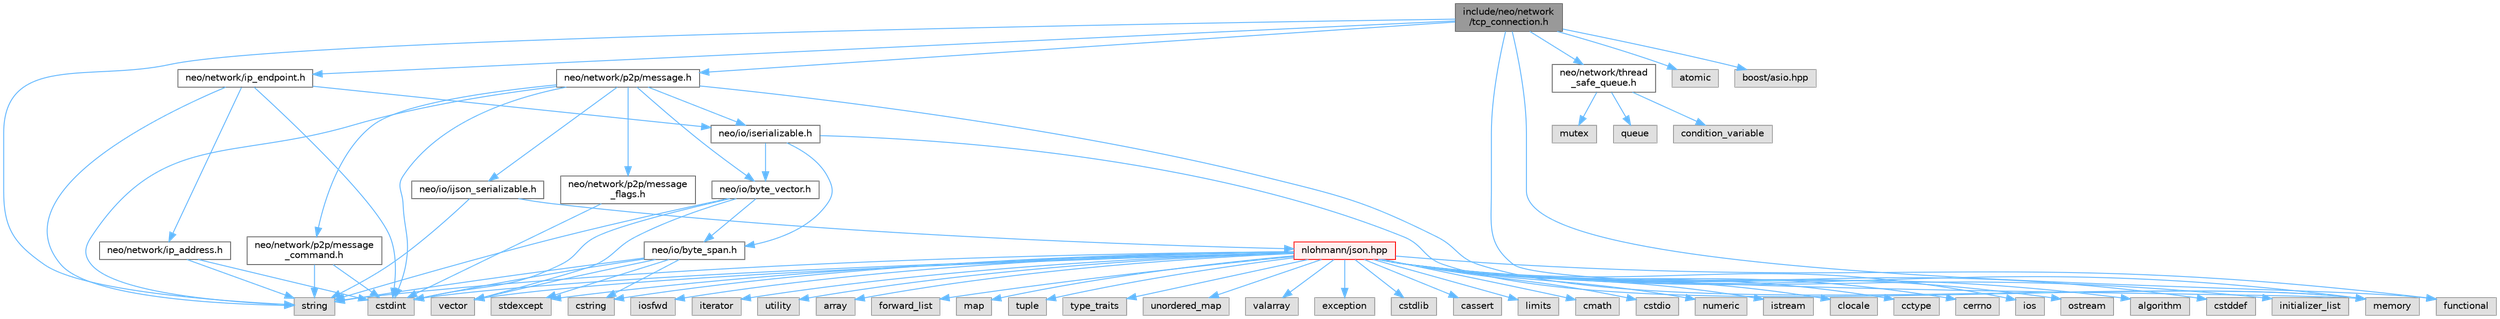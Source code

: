 digraph "include/neo/network/tcp_connection.h"
{
 // LATEX_PDF_SIZE
  bgcolor="transparent";
  edge [fontname=Helvetica,fontsize=10,labelfontname=Helvetica,labelfontsize=10];
  node [fontname=Helvetica,fontsize=10,shape=box,height=0.2,width=0.4];
  Node1 [id="Node000001",label="include/neo/network\l/tcp_connection.h",height=0.2,width=0.4,color="gray40", fillcolor="grey60", style="filled", fontcolor="black",tooltip=" "];
  Node1 -> Node2 [id="edge76_Node000001_Node000002",color="steelblue1",style="solid",tooltip=" "];
  Node2 [id="Node000002",label="neo/network/ip_endpoint.h",height=0.2,width=0.4,color="grey40", fillcolor="white", style="filled",URL="$ip__endpoint_8h.html",tooltip=" "];
  Node2 -> Node3 [id="edge77_Node000002_Node000003",color="steelblue1",style="solid",tooltip=" "];
  Node3 [id="Node000003",label="neo/io/iserializable.h",height=0.2,width=0.4,color="grey40", fillcolor="white", style="filled",URL="$iserializable_8h.html",tooltip=" "];
  Node3 -> Node4 [id="edge78_Node000003_Node000004",color="steelblue1",style="solid",tooltip=" "];
  Node4 [id="Node000004",label="neo/io/byte_span.h",height=0.2,width=0.4,color="grey40", fillcolor="white", style="filled",URL="$io_2byte__span_8h.html",tooltip=" "];
  Node4 -> Node5 [id="edge79_Node000004_Node000005",color="steelblue1",style="solid",tooltip=" "];
  Node5 [id="Node000005",label="cstdint",height=0.2,width=0.4,color="grey60", fillcolor="#E0E0E0", style="filled",tooltip=" "];
  Node4 -> Node6 [id="edge80_Node000004_Node000006",color="steelblue1",style="solid",tooltip=" "];
  Node6 [id="Node000006",label="cstring",height=0.2,width=0.4,color="grey60", fillcolor="#E0E0E0", style="filled",tooltip=" "];
  Node4 -> Node7 [id="edge81_Node000004_Node000007",color="steelblue1",style="solid",tooltip=" "];
  Node7 [id="Node000007",label="stdexcept",height=0.2,width=0.4,color="grey60", fillcolor="#E0E0E0", style="filled",tooltip=" "];
  Node4 -> Node8 [id="edge82_Node000004_Node000008",color="steelblue1",style="solid",tooltip=" "];
  Node8 [id="Node000008",label="string",height=0.2,width=0.4,color="grey60", fillcolor="#E0E0E0", style="filled",tooltip=" "];
  Node4 -> Node9 [id="edge83_Node000004_Node000009",color="steelblue1",style="solid",tooltip=" "];
  Node9 [id="Node000009",label="vector",height=0.2,width=0.4,color="grey60", fillcolor="#E0E0E0", style="filled",tooltip=" "];
  Node3 -> Node10 [id="edge84_Node000003_Node000010",color="steelblue1",style="solid",tooltip=" "];
  Node10 [id="Node000010",label="neo/io/byte_vector.h",height=0.2,width=0.4,color="grey40", fillcolor="white", style="filled",URL="$io_2byte__vector_8h.html",tooltip=" "];
  Node10 -> Node4 [id="edge85_Node000010_Node000004",color="steelblue1",style="solid",tooltip=" "];
  Node10 -> Node5 [id="edge86_Node000010_Node000005",color="steelblue1",style="solid",tooltip=" "];
  Node10 -> Node8 [id="edge87_Node000010_Node000008",color="steelblue1",style="solid",tooltip=" "];
  Node10 -> Node9 [id="edge88_Node000010_Node000009",color="steelblue1",style="solid",tooltip=" "];
  Node3 -> Node11 [id="edge89_Node000003_Node000011",color="steelblue1",style="solid",tooltip=" "];
  Node11 [id="Node000011",label="memory",height=0.2,width=0.4,color="grey60", fillcolor="#E0E0E0", style="filled",tooltip=" "];
  Node2 -> Node12 [id="edge90_Node000002_Node000012",color="steelblue1",style="solid",tooltip=" "];
  Node12 [id="Node000012",label="neo/network/ip_address.h",height=0.2,width=0.4,color="grey40", fillcolor="white", style="filled",URL="$ip__address_8h.html",tooltip=" "];
  Node12 -> Node5 [id="edge91_Node000012_Node000005",color="steelblue1",style="solid",tooltip=" "];
  Node12 -> Node8 [id="edge92_Node000012_Node000008",color="steelblue1",style="solid",tooltip=" "];
  Node2 -> Node5 [id="edge93_Node000002_Node000005",color="steelblue1",style="solid",tooltip=" "];
  Node2 -> Node8 [id="edge94_Node000002_Node000008",color="steelblue1",style="solid",tooltip=" "];
  Node1 -> Node13 [id="edge95_Node000001_Node000013",color="steelblue1",style="solid",tooltip=" "];
  Node13 [id="Node000013",label="neo/network/p2p/message.h",height=0.2,width=0.4,color="grey40", fillcolor="white", style="filled",URL="$message_8h.html",tooltip=" "];
  Node13 -> Node10 [id="edge96_Node000013_Node000010",color="steelblue1",style="solid",tooltip=" "];
  Node13 -> Node14 [id="edge97_Node000013_Node000014",color="steelblue1",style="solid",tooltip=" "];
  Node14 [id="Node000014",label="neo/io/ijson_serializable.h",height=0.2,width=0.4,color="grey40", fillcolor="white", style="filled",URL="$ijson__serializable_8h.html",tooltip=" "];
  Node14 -> Node15 [id="edge98_Node000014_Node000015",color="steelblue1",style="solid",tooltip=" "];
  Node15 [id="Node000015",label="nlohmann/json.hpp",height=0.2,width=0.4,color="red", fillcolor="#FFF0F0", style="filled",URL="$json_8hpp.html",tooltip=" "];
  Node15 -> Node16 [id="edge99_Node000015_Node000016",color="steelblue1",style="solid",tooltip=" "];
  Node16 [id="Node000016",label="algorithm",height=0.2,width=0.4,color="grey60", fillcolor="#E0E0E0", style="filled",tooltip=" "];
  Node15 -> Node17 [id="edge100_Node000015_Node000017",color="steelblue1",style="solid",tooltip=" "];
  Node17 [id="Node000017",label="cstddef",height=0.2,width=0.4,color="grey60", fillcolor="#E0E0E0", style="filled",tooltip=" "];
  Node15 -> Node18 [id="edge101_Node000015_Node000018",color="steelblue1",style="solid",tooltip=" "];
  Node18 [id="Node000018",label="functional",height=0.2,width=0.4,color="grey60", fillcolor="#E0E0E0", style="filled",tooltip=" "];
  Node15 -> Node19 [id="edge102_Node000015_Node000019",color="steelblue1",style="solid",tooltip=" "];
  Node19 [id="Node000019",label="initializer_list",height=0.2,width=0.4,color="grey60", fillcolor="#E0E0E0", style="filled",tooltip=" "];
  Node15 -> Node20 [id="edge103_Node000015_Node000020",color="steelblue1",style="solid",tooltip=" "];
  Node20 [id="Node000020",label="iosfwd",height=0.2,width=0.4,color="grey60", fillcolor="#E0E0E0", style="filled",tooltip=" "];
  Node15 -> Node21 [id="edge104_Node000015_Node000021",color="steelblue1",style="solid",tooltip=" "];
  Node21 [id="Node000021",label="iterator",height=0.2,width=0.4,color="grey60", fillcolor="#E0E0E0", style="filled",tooltip=" "];
  Node15 -> Node11 [id="edge105_Node000015_Node000011",color="steelblue1",style="solid",tooltip=" "];
  Node15 -> Node8 [id="edge106_Node000015_Node000008",color="steelblue1",style="solid",tooltip=" "];
  Node15 -> Node22 [id="edge107_Node000015_Node000022",color="steelblue1",style="solid",tooltip=" "];
  Node22 [id="Node000022",label="utility",height=0.2,width=0.4,color="grey60", fillcolor="#E0E0E0", style="filled",tooltip=" "];
  Node15 -> Node9 [id="edge108_Node000015_Node000009",color="steelblue1",style="solid",tooltip=" "];
  Node15 -> Node23 [id="edge109_Node000015_Node000023",color="steelblue1",style="solid",tooltip=" "];
  Node23 [id="Node000023",label="array",height=0.2,width=0.4,color="grey60", fillcolor="#E0E0E0", style="filled",tooltip=" "];
  Node15 -> Node24 [id="edge110_Node000015_Node000024",color="steelblue1",style="solid",tooltip=" "];
  Node24 [id="Node000024",label="forward_list",height=0.2,width=0.4,color="grey60", fillcolor="#E0E0E0", style="filled",tooltip=" "];
  Node15 -> Node25 [id="edge111_Node000015_Node000025",color="steelblue1",style="solid",tooltip=" "];
  Node25 [id="Node000025",label="map",height=0.2,width=0.4,color="grey60", fillcolor="#E0E0E0", style="filled",tooltip=" "];
  Node15 -> Node26 [id="edge112_Node000015_Node000026",color="steelblue1",style="solid",tooltip=" "];
  Node26 [id="Node000026",label="tuple",height=0.2,width=0.4,color="grey60", fillcolor="#E0E0E0", style="filled",tooltip=" "];
  Node15 -> Node27 [id="edge113_Node000015_Node000027",color="steelblue1",style="solid",tooltip=" "];
  Node27 [id="Node000027",label="type_traits",height=0.2,width=0.4,color="grey60", fillcolor="#E0E0E0", style="filled",tooltip=" "];
  Node15 -> Node28 [id="edge114_Node000015_Node000028",color="steelblue1",style="solid",tooltip=" "];
  Node28 [id="Node000028",label="unordered_map",height=0.2,width=0.4,color="grey60", fillcolor="#E0E0E0", style="filled",tooltip=" "];
  Node15 -> Node29 [id="edge115_Node000015_Node000029",color="steelblue1",style="solid",tooltip=" "];
  Node29 [id="Node000029",label="valarray",height=0.2,width=0.4,color="grey60", fillcolor="#E0E0E0", style="filled",tooltip=" "];
  Node15 -> Node30 [id="edge116_Node000015_Node000030",color="steelblue1",style="solid",tooltip=" "];
  Node30 [id="Node000030",label="exception",height=0.2,width=0.4,color="grey60", fillcolor="#E0E0E0", style="filled",tooltip=" "];
  Node15 -> Node7 [id="edge117_Node000015_Node000007",color="steelblue1",style="solid",tooltip=" "];
  Node15 -> Node5 [id="edge118_Node000015_Node000005",color="steelblue1",style="solid",tooltip=" "];
  Node15 -> Node31 [id="edge119_Node000015_Node000031",color="steelblue1",style="solid",tooltip=" "];
  Node31 [id="Node000031",label="cstdlib",height=0.2,width=0.4,color="grey60", fillcolor="#E0E0E0", style="filled",tooltip=" "];
  Node15 -> Node32 [id="edge120_Node000015_Node000032",color="steelblue1",style="solid",tooltip=" "];
  Node32 [id="Node000032",label="cassert",height=0.2,width=0.4,color="grey60", fillcolor="#E0E0E0", style="filled",tooltip=" "];
  Node15 -> Node33 [id="edge121_Node000015_Node000033",color="steelblue1",style="solid",tooltip=" "];
  Node33 [id="Node000033",label="limits",height=0.2,width=0.4,color="grey60", fillcolor="#E0E0E0", style="filled",tooltip=" "];
  Node15 -> Node6 [id="edge122_Node000015_Node000006",color="steelblue1",style="solid",tooltip=" "];
  Node15 -> Node34 [id="edge123_Node000015_Node000034",color="steelblue1",style="solid",tooltip=" "];
  Node34 [id="Node000034",label="cmath",height=0.2,width=0.4,color="grey60", fillcolor="#E0E0E0", style="filled",tooltip=" "];
  Node15 -> Node35 [id="edge124_Node000015_Node000035",color="steelblue1",style="solid",tooltip=" "];
  Node35 [id="Node000035",label="cstdio",height=0.2,width=0.4,color="grey60", fillcolor="#E0E0E0", style="filled",tooltip=" "];
  Node15 -> Node36 [id="edge125_Node000015_Node000036",color="steelblue1",style="solid",tooltip=" "];
  Node36 [id="Node000036",label="numeric",height=0.2,width=0.4,color="grey60", fillcolor="#E0E0E0", style="filled",tooltip=" "];
  Node15 -> Node37 [id="edge126_Node000015_Node000037",color="steelblue1",style="solid",tooltip=" "];
  Node37 [id="Node000037",label="istream",height=0.2,width=0.4,color="grey60", fillcolor="#E0E0E0", style="filled",tooltip=" "];
  Node15 -> Node38 [id="edge127_Node000015_Node000038",color="steelblue1",style="solid",tooltip=" "];
  Node38 [id="Node000038",label="clocale",height=0.2,width=0.4,color="grey60", fillcolor="#E0E0E0", style="filled",tooltip=" "];
  Node15 -> Node39 [id="edge128_Node000015_Node000039",color="steelblue1",style="solid",tooltip=" "];
  Node39 [id="Node000039",label="cctype",height=0.2,width=0.4,color="grey60", fillcolor="#E0E0E0", style="filled",tooltip=" "];
  Node15 -> Node40 [id="edge129_Node000015_Node000040",color="steelblue1",style="solid",tooltip=" "];
  Node40 [id="Node000040",label="cerrno",height=0.2,width=0.4,color="grey60", fillcolor="#E0E0E0", style="filled",tooltip=" "];
  Node15 -> Node41 [id="edge130_Node000015_Node000041",color="steelblue1",style="solid",tooltip=" "];
  Node41 [id="Node000041",label="ios",height=0.2,width=0.4,color="grey60", fillcolor="#E0E0E0", style="filled",tooltip=" "];
  Node15 -> Node42 [id="edge131_Node000015_Node000042",color="steelblue1",style="solid",tooltip=" "];
  Node42 [id="Node000042",label="ostream",height=0.2,width=0.4,color="grey60", fillcolor="#E0E0E0", style="filled",tooltip=" "];
  Node14 -> Node8 [id="edge132_Node000014_Node000008",color="steelblue1",style="solid",tooltip=" "];
  Node13 -> Node3 [id="edge133_Node000013_Node000003",color="steelblue1",style="solid",tooltip=" "];
  Node13 -> Node44 [id="edge134_Node000013_Node000044",color="steelblue1",style="solid",tooltip=" "];
  Node44 [id="Node000044",label="neo/network/p2p/message\l_command.h",height=0.2,width=0.4,color="grey40", fillcolor="white", style="filled",URL="$p2p_2message__command_8h.html",tooltip=" "];
  Node44 -> Node5 [id="edge135_Node000044_Node000005",color="steelblue1",style="solid",tooltip=" "];
  Node44 -> Node8 [id="edge136_Node000044_Node000008",color="steelblue1",style="solid",tooltip=" "];
  Node13 -> Node45 [id="edge137_Node000013_Node000045",color="steelblue1",style="solid",tooltip=" "];
  Node45 [id="Node000045",label="neo/network/p2p/message\l_flags.h",height=0.2,width=0.4,color="grey40", fillcolor="white", style="filled",URL="$p2p_2message__flags_8h.html",tooltip=" "];
  Node45 -> Node5 [id="edge138_Node000045_Node000005",color="steelblue1",style="solid",tooltip=" "];
  Node13 -> Node5 [id="edge139_Node000013_Node000005",color="steelblue1",style="solid",tooltip=" "];
  Node13 -> Node11 [id="edge140_Node000013_Node000011",color="steelblue1",style="solid",tooltip=" "];
  Node13 -> Node8 [id="edge141_Node000013_Node000008",color="steelblue1",style="solid",tooltip=" "];
  Node1 -> Node46 [id="edge142_Node000001_Node000046",color="steelblue1",style="solid",tooltip=" "];
  Node46 [id="Node000046",label="neo/network/thread\l_safe_queue.h",height=0.2,width=0.4,color="grey40", fillcolor="white", style="filled",URL="$thread__safe__queue_8h.html",tooltip=" "];
  Node46 -> Node47 [id="edge143_Node000046_Node000047",color="steelblue1",style="solid",tooltip=" "];
  Node47 [id="Node000047",label="condition_variable",height=0.2,width=0.4,color="grey60", fillcolor="#E0E0E0", style="filled",tooltip=" "];
  Node46 -> Node48 [id="edge144_Node000046_Node000048",color="steelblue1",style="solid",tooltip=" "];
  Node48 [id="Node000048",label="mutex",height=0.2,width=0.4,color="grey60", fillcolor="#E0E0E0", style="filled",tooltip=" "];
  Node46 -> Node49 [id="edge145_Node000046_Node000049",color="steelblue1",style="solid",tooltip=" "];
  Node49 [id="Node000049",label="queue",height=0.2,width=0.4,color="grey60", fillcolor="#E0E0E0", style="filled",tooltip=" "];
  Node1 -> Node50 [id="edge146_Node000001_Node000050",color="steelblue1",style="solid",tooltip=" "];
  Node50 [id="Node000050",label="atomic",height=0.2,width=0.4,color="grey60", fillcolor="#E0E0E0", style="filled",tooltip=" "];
  Node1 -> Node51 [id="edge147_Node000001_Node000051",color="steelblue1",style="solid",tooltip=" "];
  Node51 [id="Node000051",label="boost/asio.hpp",height=0.2,width=0.4,color="grey60", fillcolor="#E0E0E0", style="filled",tooltip=" "];
  Node1 -> Node18 [id="edge148_Node000001_Node000018",color="steelblue1",style="solid",tooltip=" "];
  Node1 -> Node11 [id="edge149_Node000001_Node000011",color="steelblue1",style="solid",tooltip=" "];
  Node1 -> Node8 [id="edge150_Node000001_Node000008",color="steelblue1",style="solid",tooltip=" "];
}
